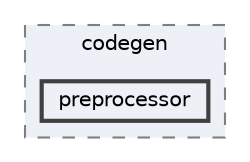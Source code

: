digraph "Arduino/GetStartedWithMachineLearningOnArduino/tflite-micro-main/codegen/preprocessor"
{
 // LATEX_PDF_SIZE
  bgcolor="transparent";
  edge [fontname=Helvetica,fontsize=10,labelfontname=Helvetica,labelfontsize=10];
  node [fontname=Helvetica,fontsize=10,shape=box,height=0.2,width=0.4];
  compound=true
  subgraph clusterdir_2fece6b1fc2c2a9489c6b885f8ac0b63 {
    graph [ bgcolor="#edf0f7", pencolor="grey50", label="codegen", fontname=Helvetica,fontsize=10 style="filled,dashed", URL="dir_2fece6b1fc2c2a9489c6b885f8ac0b63.html",tooltip=""]
  dir_1ff0d673a6e21fd16ddca5ddaeeaccdf [label="preprocessor", fillcolor="#edf0f7", color="grey25", style="filled,bold", URL="dir_1ff0d673a6e21fd16ddca5ddaeeaccdf.html",tooltip=""];
  }
}

